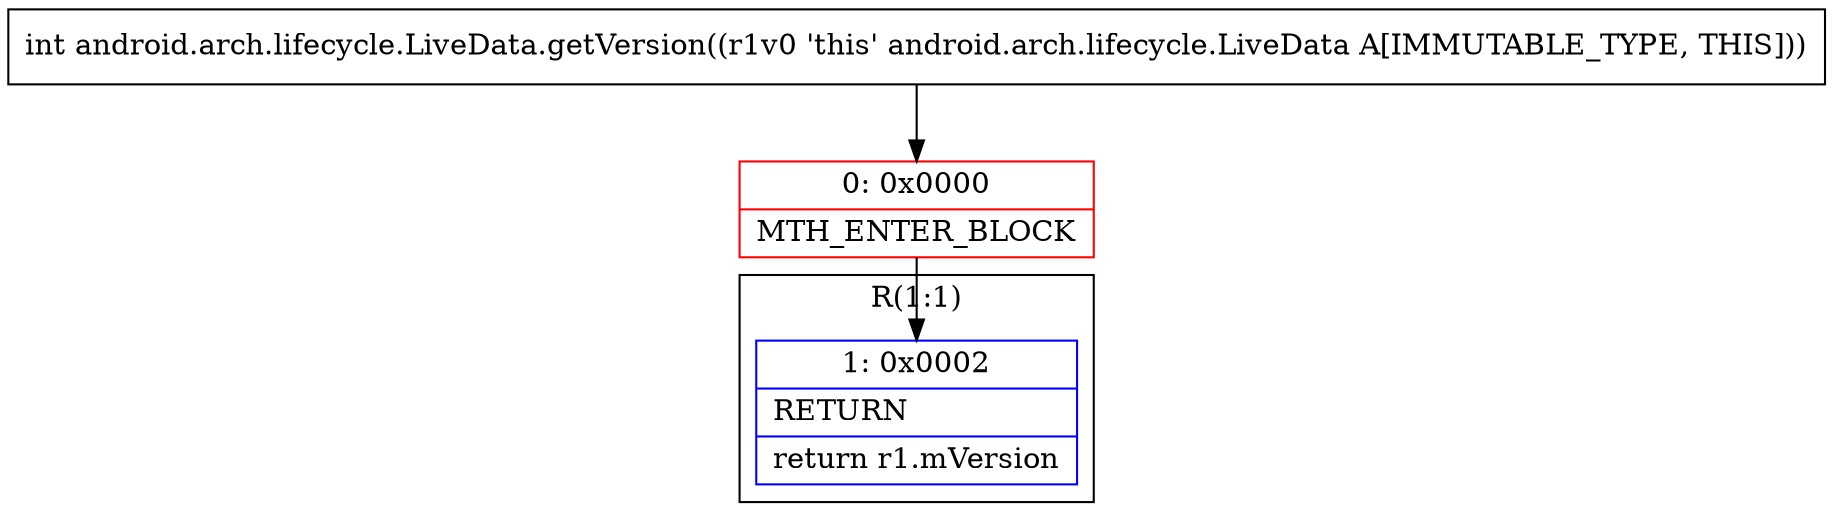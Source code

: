 digraph "CFG forandroid.arch.lifecycle.LiveData.getVersion()I" {
subgraph cluster_Region_715194531 {
label = "R(1:1)";
node [shape=record,color=blue];
Node_1 [shape=record,label="{1\:\ 0x0002|RETURN\l|return r1.mVersion\l}"];
}
Node_0 [shape=record,color=red,label="{0\:\ 0x0000|MTH_ENTER_BLOCK\l}"];
MethodNode[shape=record,label="{int android.arch.lifecycle.LiveData.getVersion((r1v0 'this' android.arch.lifecycle.LiveData A[IMMUTABLE_TYPE, THIS])) }"];
MethodNode -> Node_0;
Node_0 -> Node_1;
}

